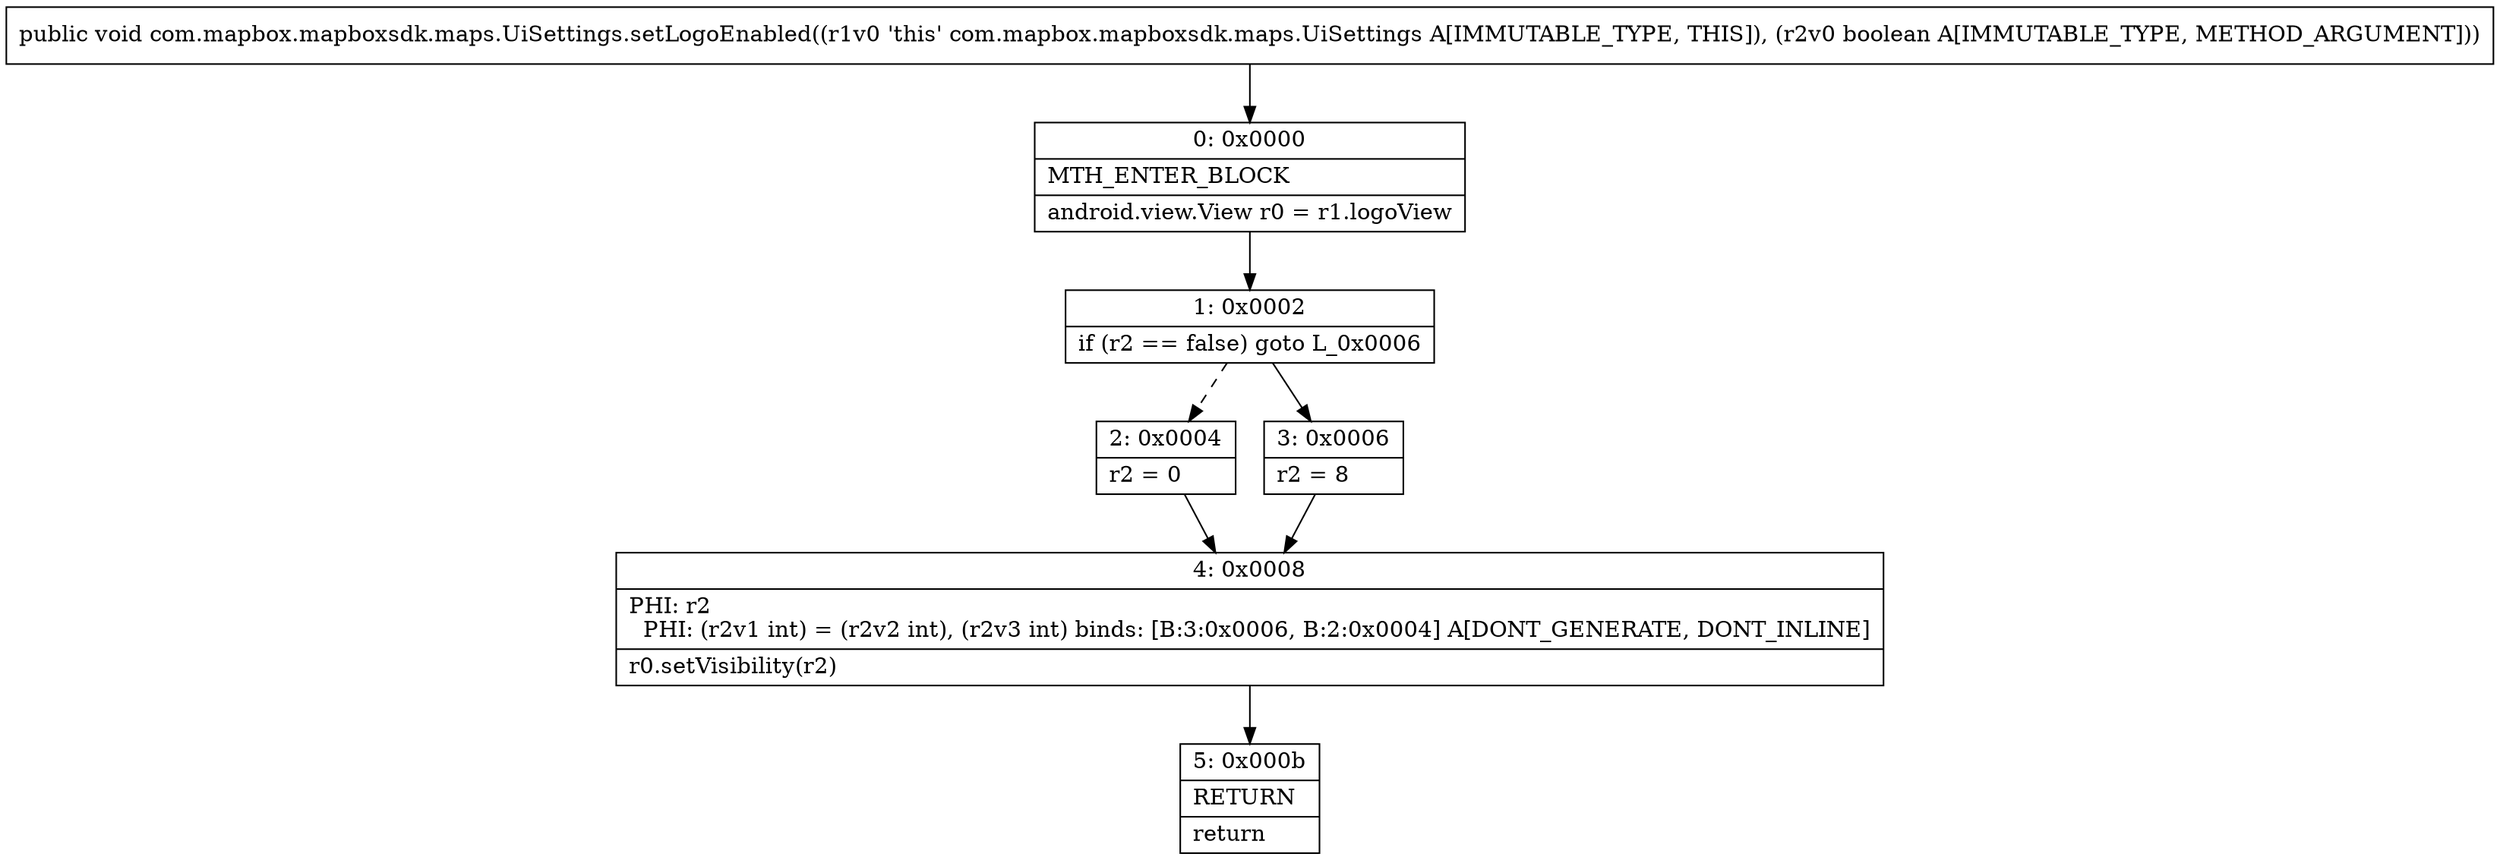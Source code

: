 digraph "CFG forcom.mapbox.mapboxsdk.maps.UiSettings.setLogoEnabled(Z)V" {
Node_0 [shape=record,label="{0\:\ 0x0000|MTH_ENTER_BLOCK\l|android.view.View r0 = r1.logoView\l}"];
Node_1 [shape=record,label="{1\:\ 0x0002|if (r2 == false) goto L_0x0006\l}"];
Node_2 [shape=record,label="{2\:\ 0x0004|r2 = 0\l}"];
Node_3 [shape=record,label="{3\:\ 0x0006|r2 = 8\l}"];
Node_4 [shape=record,label="{4\:\ 0x0008|PHI: r2 \l  PHI: (r2v1 int) = (r2v2 int), (r2v3 int) binds: [B:3:0x0006, B:2:0x0004] A[DONT_GENERATE, DONT_INLINE]\l|r0.setVisibility(r2)\l}"];
Node_5 [shape=record,label="{5\:\ 0x000b|RETURN\l|return\l}"];
MethodNode[shape=record,label="{public void com.mapbox.mapboxsdk.maps.UiSettings.setLogoEnabled((r1v0 'this' com.mapbox.mapboxsdk.maps.UiSettings A[IMMUTABLE_TYPE, THIS]), (r2v0 boolean A[IMMUTABLE_TYPE, METHOD_ARGUMENT])) }"];
MethodNode -> Node_0;
Node_0 -> Node_1;
Node_1 -> Node_2[style=dashed];
Node_1 -> Node_3;
Node_2 -> Node_4;
Node_3 -> Node_4;
Node_4 -> Node_5;
}

